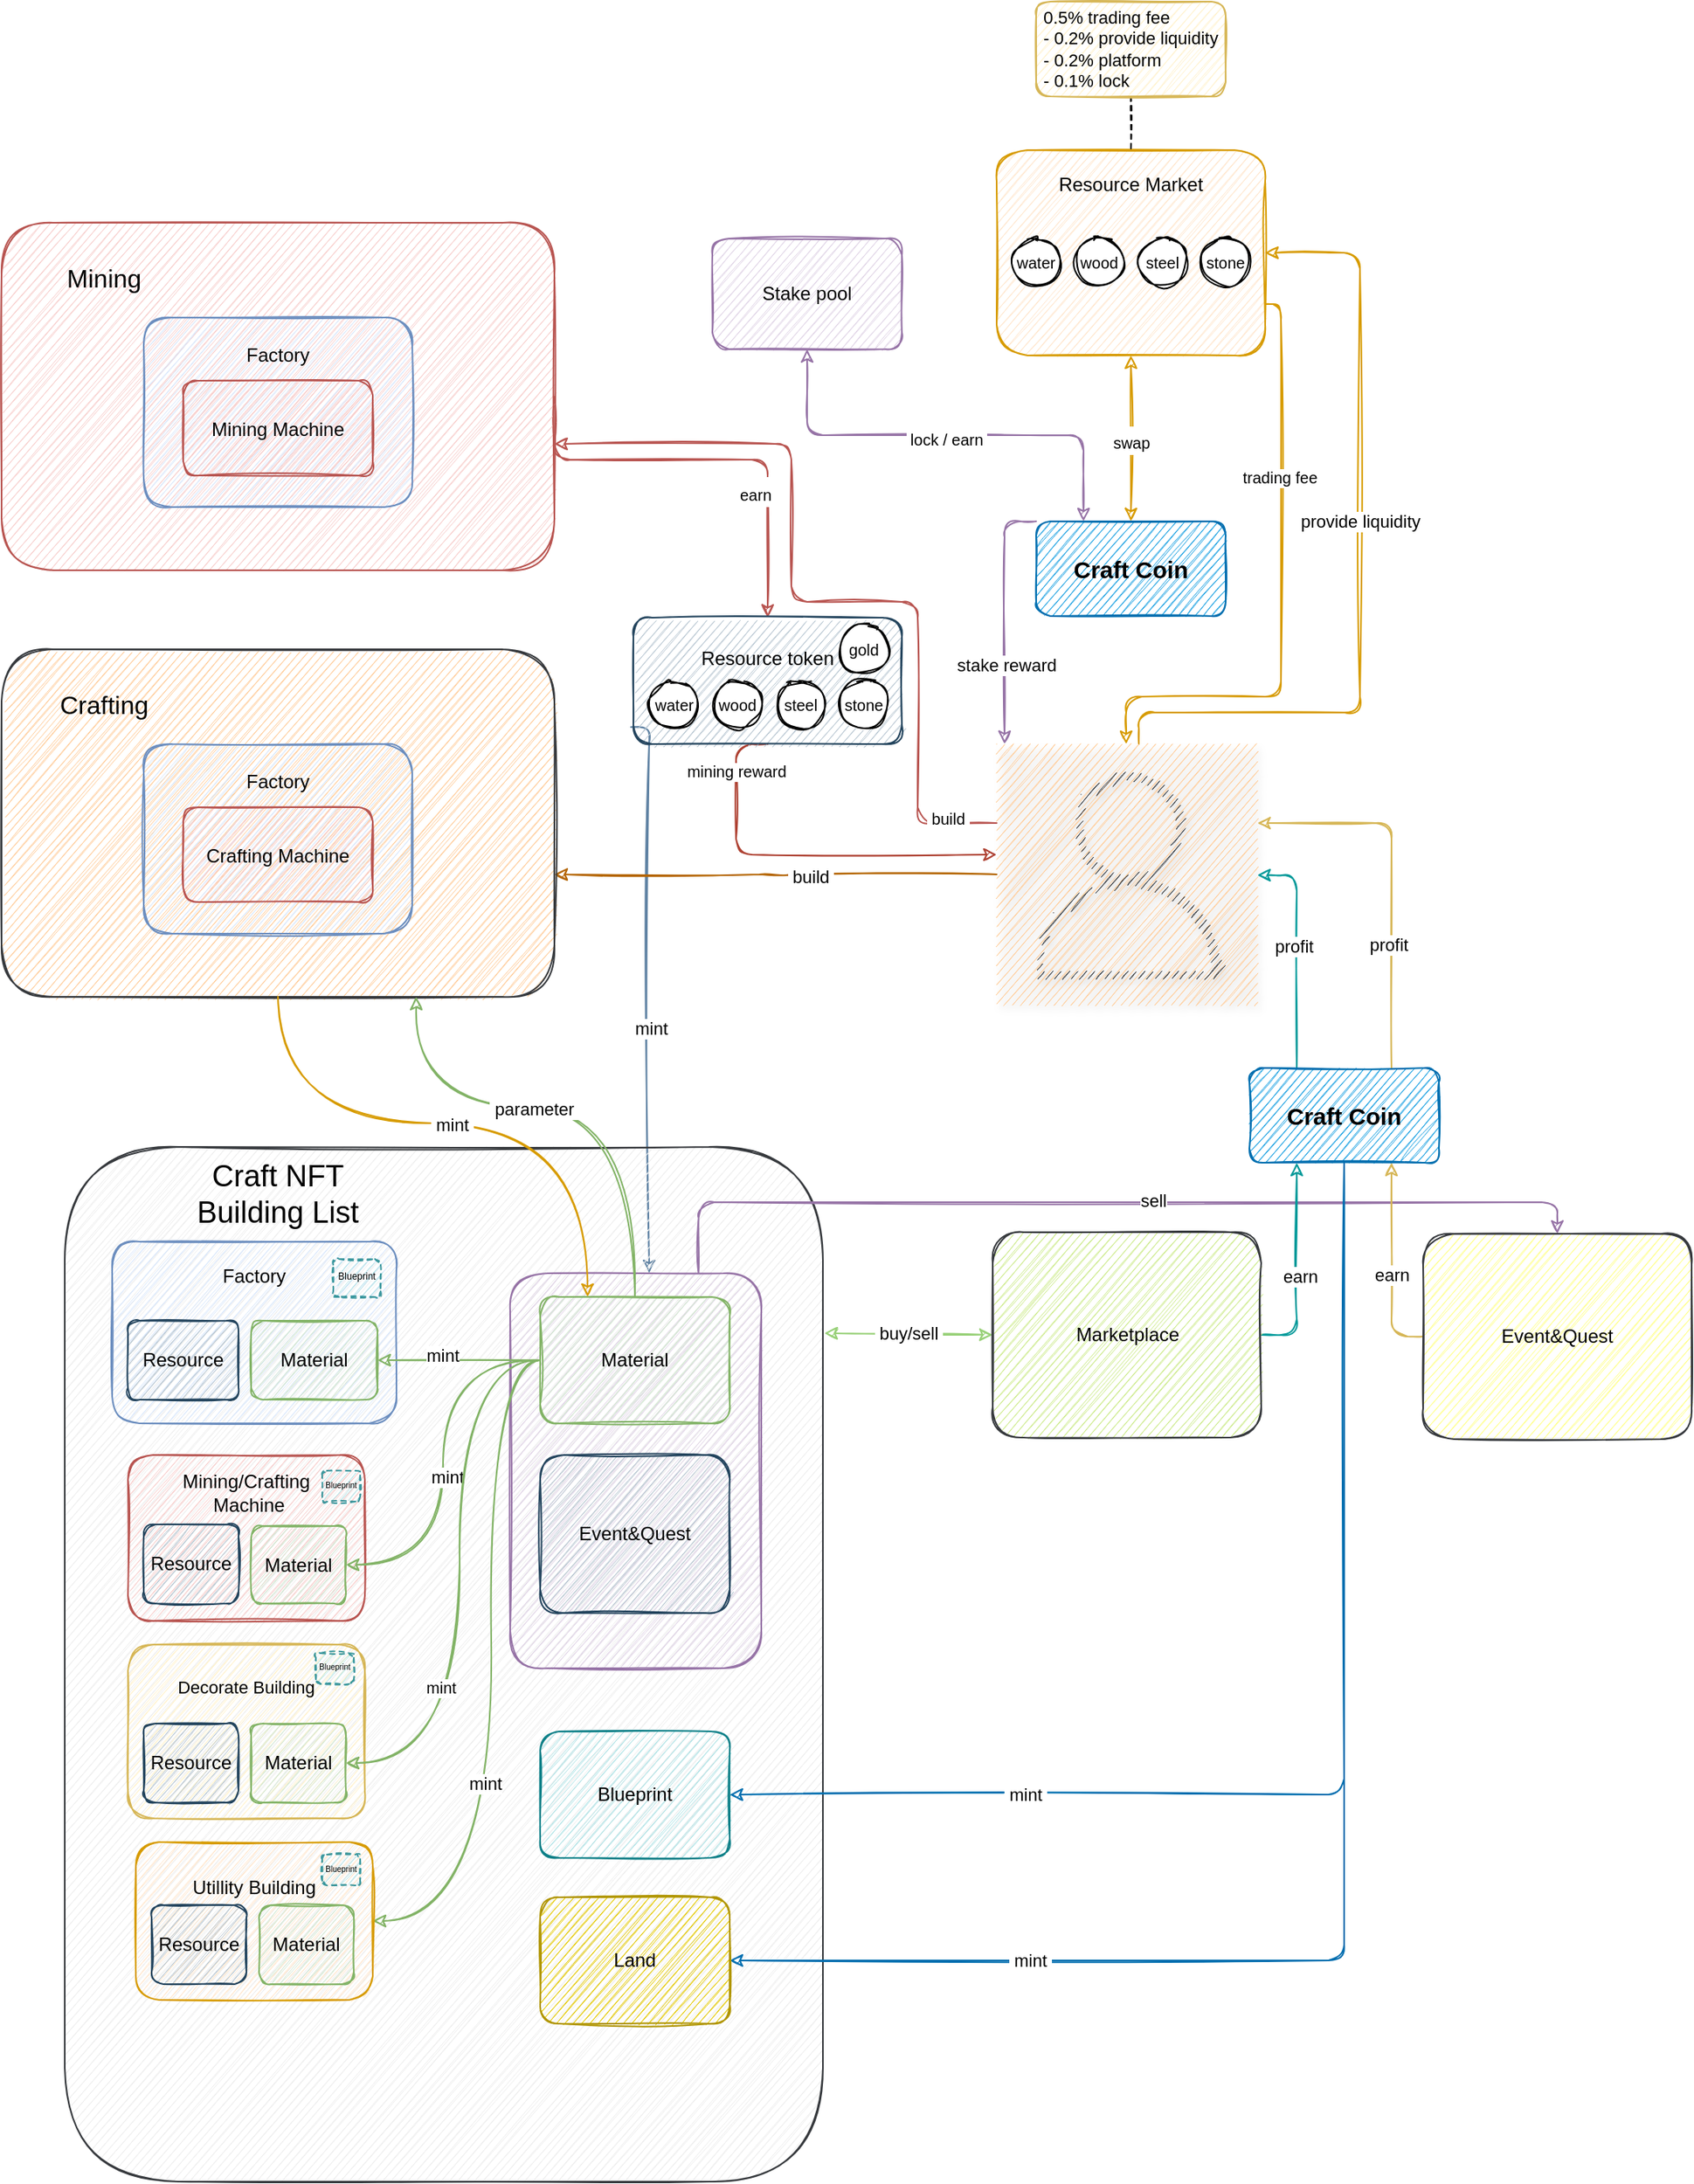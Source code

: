 <mxfile version="16.4.3" type="device"><diagram id="BCGOsR4cse_JTtNBRZEb" name="Page-1"><mxGraphModel dx="3332" dy="941" grid="1" gridSize="10" guides="1" tooltips="1" connect="1" arrows="1" fold="1" page="1" pageScale="1" pageWidth="827" pageHeight="1169" math="0" shadow="0"><root><mxCell id="0"/><mxCell id="1" parent="0"/><mxCell id="2Sj0Tr9tP26c6a03O4qe-82" style="edgeStyle=orthogonalEdgeStyle;rounded=1;orthogonalLoop=1;jettySize=auto;html=1;fontSize=11;startArrow=none;startFill=0;endArrow=classic;endFill=1;strokeColor=#5F82A3;exitX=-0.009;exitY=0.865;exitDx=0;exitDy=0;exitPerimeter=0;sketch=1;" parent="1" source="2Sj0Tr9tP26c6a03O4qe-44" target="2Sj0Tr9tP26c6a03O4qe-77" edge="1"><mxGeometry relative="1" as="geometry"><Array as="points"><mxPoint x="-1060" y="529"/></Array></mxGeometry></mxCell><mxCell id="2Sj0Tr9tP26c6a03O4qe-83" value="mint" style="edgeLabel;html=1;align=center;verticalAlign=middle;resizable=0;points=[];fontSize=11;sketch=1;rounded=1;" parent="2Sj0Tr9tP26c6a03O4qe-82" vertex="1" connectable="0"><mxGeometry x="-0.717" relative="1" as="geometry"><mxPoint x="1" y="152" as="offset"/></mxGeometry></mxCell><mxCell id="2Sj0Tr9tP26c6a03O4qe-26" value="&lt;font style=&quot;font-size: 10px&quot;&gt;&amp;nbsp;lock / earn&amp;nbsp;&lt;/font&gt;" style="edgeStyle=orthogonalEdgeStyle;rounded=1;orthogonalLoop=1;jettySize=auto;html=1;exitX=0.25;exitY=0;exitDx=0;exitDy=0;entryX=0.5;entryY=1;entryDx=0;entryDy=0;fontSize=15;startArrow=classic;startFill=1;fillColor=#e1d5e7;strokeColor=#9673a6;sketch=1;" parent="1" source="2Sj0Tr9tP26c6a03O4qe-12" target="2Sj0Tr9tP26c6a03O4qe-21" edge="1"><mxGeometry relative="1" as="geometry"/></mxCell><mxCell id="2Sj0Tr9tP26c6a03O4qe-32" style="edgeStyle=orthogonalEdgeStyle;rounded=1;orthogonalLoop=1;jettySize=auto;html=1;exitX=0;exitY=0;exitDx=0;exitDy=0;fontSize=15;startArrow=none;startFill=0;fillColor=#e1d5e7;strokeColor=#9673a6;sketch=1;" parent="1" source="2Sj0Tr9tP26c6a03O4qe-12" target="2Sj0Tr9tP26c6a03O4qe-13" edge="1"><mxGeometry relative="1" as="geometry"><Array as="points"><mxPoint x="-835" y="399"/></Array></mxGeometry></mxCell><mxCell id="2Sj0Tr9tP26c6a03O4qe-33" value="stake reward" style="edgeLabel;html=1;align=center;verticalAlign=middle;resizable=0;points=[];fontSize=11;sketch=1;rounded=1;" parent="2Sj0Tr9tP26c6a03O4qe-32" vertex="1" connectable="0"><mxGeometry x="0.381" y="1" relative="1" as="geometry"><mxPoint as="offset"/></mxGeometry></mxCell><mxCell id="2Sj0Tr9tP26c6a03O4qe-12" value="&lt;b&gt;&lt;font style=&quot;font-size: 15px&quot; color=&quot;#000000&quot;&gt;Craft Coin&lt;/font&gt;&lt;/b&gt;" style="rounded=1;whiteSpace=wrap;html=1;fillColor=#1ba1e2;fontColor=#ffffff;strokeColor=#006EAF;sketch=1;" parent="1" vertex="1"><mxGeometry x="-815" y="399" width="120" height="60" as="geometry"/></mxCell><mxCell id="2Sj0Tr9tP26c6a03O4qe-34" style="edgeStyle=orthogonalEdgeStyle;rounded=1;orthogonalLoop=1;jettySize=auto;html=1;fontSize=15;startArrow=none;startFill=0;entryX=1;entryY=0.5;entryDx=0;entryDy=0;fillColor=#ffe6cc;strokeColor=#d79b00;sketch=1;" parent="1" source="2Sj0Tr9tP26c6a03O4qe-13" target="2Sj0Tr9tP26c6a03O4qe-14" edge="1"><mxGeometry relative="1" as="geometry"><mxPoint x="-640" y="290" as="targetPoint"/><Array as="points"><mxPoint x="-750" y="520"/><mxPoint x="-610" y="520"/><mxPoint x="-610" y="229"/></Array></mxGeometry></mxCell><mxCell id="2Sj0Tr9tP26c6a03O4qe-35" value="&lt;font style=&quot;font-size: 11px&quot;&gt;provide liquidity&lt;/font&gt;" style="edgeLabel;html=1;align=center;verticalAlign=middle;resizable=0;points=[];fontSize=10;sketch=1;rounded=1;" parent="2Sj0Tr9tP26c6a03O4qe-34" vertex="1" connectable="0"><mxGeometry x="-0.29" relative="1" as="geometry"><mxPoint y="-100" as="offset"/></mxGeometry></mxCell><mxCell id="2Sj0Tr9tP26c6a03O4qe-78" style="edgeStyle=orthogonalEdgeStyle;rounded=1;orthogonalLoop=1;jettySize=auto;html=1;entryX=1;entryY=0.648;entryDx=0;entryDy=0;entryPerimeter=0;fontSize=11;startArrow=none;startFill=0;endArrow=classic;endFill=1;strokeColor=#b46504;fillColor=#fad7ac;sketch=1;" parent="1" source="2Sj0Tr9tP26c6a03O4qe-13" target="2Sj0Tr9tP26c6a03O4qe-73" edge="1"><mxGeometry relative="1" as="geometry"/></mxCell><mxCell id="2Sj0Tr9tP26c6a03O4qe-79" value="&amp;nbsp;build&amp;nbsp;" style="edgeLabel;html=1;align=center;verticalAlign=middle;resizable=0;points=[];fontSize=11;sketch=1;rounded=1;" parent="2Sj0Tr9tP26c6a03O4qe-78" vertex="1" connectable="0"><mxGeometry x="-0.158" y="1" relative="1" as="geometry"><mxPoint as="offset"/></mxGeometry></mxCell><mxCell id="2Sj0Tr9tP26c6a03O4qe-13" value="" style="sketch=1;outlineConnect=0;strokeColor=#36393d;fillColor=#ffcc99;dashed=0;verticalLabelPosition=bottom;verticalAlign=top;align=center;html=1;fontSize=12;fontStyle=0;aspect=fixed;shape=mxgraph.aws4.resourceIcon;resIcon=mxgraph.aws4.user;shadow=1;rounded=1;" parent="1" vertex="1"><mxGeometry x="-840" y="540" width="165" height="165" as="geometry"/></mxCell><mxCell id="2Sj0Tr9tP26c6a03O4qe-22" value="&lt;font style=&quot;font-size: 10px&quot;&gt;swap&lt;/font&gt;" style="edgeStyle=orthogonalEdgeStyle;rounded=1;orthogonalLoop=1;jettySize=auto;html=1;exitX=0.5;exitY=1;exitDx=0;exitDy=0;entryX=0.5;entryY=0;entryDx=0;entryDy=0;fontSize=15;startArrow=classic;startFill=1;fillColor=#ffe6cc;strokeColor=#d79b00;sketch=1;" parent="1" source="2Sj0Tr9tP26c6a03O4qe-14" target="2Sj0Tr9tP26c6a03O4qe-12" edge="1"><mxGeometry relative="1" as="geometry"/></mxCell><mxCell id="2Sj0Tr9tP26c6a03O4qe-38" style="edgeStyle=orthogonalEdgeStyle;rounded=1;orthogonalLoop=1;jettySize=auto;html=1;exitX=1;exitY=0.75;exitDx=0;exitDy=0;fontSize=12;startArrow=none;startFill=0;noJump=0;ignoreEdge=0;fillColor=#ffe6cc;strokeColor=#d79b00;sketch=1;" parent="1" source="2Sj0Tr9tP26c6a03O4qe-14" target="2Sj0Tr9tP26c6a03O4qe-13" edge="1"><mxGeometry relative="1" as="geometry"><Array as="points"><mxPoint x="-660" y="261"/><mxPoint x="-660" y="510"/><mxPoint x="-758" y="510"/></Array></mxGeometry></mxCell><mxCell id="2Sj0Tr9tP26c6a03O4qe-39" value="&lt;font style=&quot;font-size: 10px&quot;&gt;trading fee&lt;/font&gt;" style="edgeLabel;html=1;align=center;verticalAlign=middle;resizable=0;points=[];fontSize=9;sketch=1;rounded=1;" parent="2Sj0Tr9tP26c6a03O4qe-38" vertex="1" connectable="0"><mxGeometry x="-0.497" y="-1" relative="1" as="geometry"><mxPoint y="22" as="offset"/></mxGeometry></mxCell><mxCell id="2Sj0Tr9tP26c6a03O4qe-14" value="Resource Market&lt;br&gt;&lt;br&gt;&lt;br&gt;&lt;br&gt;&lt;br&gt;&lt;br&gt;&lt;br&gt;" style="rounded=1;whiteSpace=wrap;html=1;fillColor=#ffe6cc;strokeColor=#d79b00;sketch=1;" parent="1" vertex="1"><mxGeometry x="-840" y="164" width="170" height="130" as="geometry"/></mxCell><mxCell id="2Sj0Tr9tP26c6a03O4qe-15" value="water" style="ellipse;whiteSpace=wrap;html=1;aspect=fixed;fontSize=10;sketch=1;rounded=1;" parent="1" vertex="1"><mxGeometry x="-830" y="220" width="30" height="30" as="geometry"/></mxCell><mxCell id="2Sj0Tr9tP26c6a03O4qe-16" value="wood" style="ellipse;whiteSpace=wrap;html=1;aspect=fixed;fontSize=10;sketch=1;rounded=1;" parent="1" vertex="1"><mxGeometry x="-790" y="220" width="30" height="30" as="geometry"/></mxCell><mxCell id="2Sj0Tr9tP26c6a03O4qe-17" value="steel" style="ellipse;whiteSpace=wrap;html=1;aspect=fixed;fontSize=10;sketch=1;rounded=1;" parent="1" vertex="1"><mxGeometry x="-750" y="220" width="30" height="30" as="geometry"/></mxCell><mxCell id="2Sj0Tr9tP26c6a03O4qe-18" value="stone" style="ellipse;whiteSpace=wrap;html=1;aspect=fixed;fontSize=10;sketch=1;rounded=1;" parent="1" vertex="1"><mxGeometry x="-710" y="220" width="30" height="30" as="geometry"/></mxCell><mxCell id="2Sj0Tr9tP26c6a03O4qe-19" style="edgeStyle=orthogonalEdgeStyle;rounded=1;orthogonalLoop=1;jettySize=auto;html=1;exitX=0.5;exitY=1;exitDx=0;exitDy=0;entryX=0.5;entryY=0;entryDx=0;entryDy=0;fontSize=11;startArrow=none;startFill=0;strokeColor=default;dashed=1;endArrow=none;endFill=0;sketch=1;" parent="1" source="2Sj0Tr9tP26c6a03O4qe-20" target="2Sj0Tr9tP26c6a03O4qe-14" edge="1"><mxGeometry relative="1" as="geometry"/></mxCell><mxCell id="2Sj0Tr9tP26c6a03O4qe-20" value="&lt;div style=&quot;text-align: left&quot;&gt;0.5% trading fee&lt;/div&gt;&lt;div style=&quot;text-align: left&quot;&gt;- 0.2% provide liquidity&lt;/div&gt;&lt;div style=&quot;text-align: left&quot;&gt;- 0.2% platform&lt;/div&gt;&lt;div style=&quot;text-align: left&quot;&gt;- 0.1% lock&lt;/div&gt;" style="rounded=1;whiteSpace=wrap;html=1;fontSize=11;fillColor=#fff2cc;strokeColor=#d6b656;sketch=1;" parent="1" vertex="1"><mxGeometry x="-815" y="70" width="120" height="60" as="geometry"/></mxCell><mxCell id="2Sj0Tr9tP26c6a03O4qe-21" value="Stake pool" style="rounded=1;whiteSpace=wrap;html=1;fillColor=#e1d5e7;strokeColor=#9673a6;sketch=1;" parent="1" vertex="1"><mxGeometry x="-1020" y="220" width="120" height="70" as="geometry"/></mxCell><mxCell id="2Sj0Tr9tP26c6a03O4qe-50" style="edgeStyle=orthogonalEdgeStyle;rounded=1;orthogonalLoop=1;jettySize=auto;html=1;exitX=1;exitY=0.5;exitDx=0;exitDy=0;entryX=0.5;entryY=0;entryDx=0;entryDy=0;fontSize=16;startArrow=none;startFill=0;fillColor=#f8cecc;strokeColor=#b85450;sketch=1;" parent="1" source="2Sj0Tr9tP26c6a03O4qe-40" target="2Sj0Tr9tP26c6a03O4qe-44" edge="1"><mxGeometry relative="1" as="geometry"><Array as="points"><mxPoint x="-1120" y="360"/><mxPoint x="-985" y="360"/></Array></mxGeometry></mxCell><mxCell id="2Sj0Tr9tP26c6a03O4qe-51" value="&lt;font style=&quot;font-size: 10px&quot;&gt;earn&lt;/font&gt;" style="edgeLabel;html=1;align=center;verticalAlign=middle;resizable=0;points=[];fontSize=16;sketch=1;rounded=1;" parent="2Sj0Tr9tP26c6a03O4qe-50" vertex="1" connectable="0"><mxGeometry x="0.224" y="2" relative="1" as="geometry"><mxPoint x="-2" y="22" as="offset"/></mxGeometry></mxCell><mxCell id="2Sj0Tr9tP26c6a03O4qe-68" style="edgeStyle=orthogonalEdgeStyle;rounded=1;orthogonalLoop=1;jettySize=auto;html=1;fontSize=10;startArrow=classic;startFill=1;endArrow=none;endFill=0;fillColor=#f8cecc;strokeColor=#b85450;sketch=1;" parent="1" target="2Sj0Tr9tP26c6a03O4qe-13" edge="1"><mxGeometry relative="1" as="geometry"><mxPoint x="-1120" y="350" as="sourcePoint"/><Array as="points"><mxPoint x="-970" y="350"/><mxPoint x="-970" y="450"/><mxPoint x="-890" y="450"/><mxPoint x="-890" y="590"/></Array></mxGeometry></mxCell><mxCell id="2Sj0Tr9tP26c6a03O4qe-69" value="&amp;nbsp;build&amp;nbsp;" style="edgeLabel;html=1;align=center;verticalAlign=middle;resizable=0;points=[];fontSize=10;sketch=1;rounded=1;" parent="2Sj0Tr9tP26c6a03O4qe-68" vertex="1" connectable="0"><mxGeometry x="0.878" y="3" relative="1" as="geometry"><mxPoint as="offset"/></mxGeometry></mxCell><mxCell id="2Sj0Tr9tP26c6a03O4qe-40" value="&lt;div style=&quot;text-align: left&quot;&gt;&lt;br&gt;&lt;/div&gt;" style="rounded=1;whiteSpace=wrap;html=1;fillColor=#f8cecc;strokeColor=#b85450;sketch=1;" parent="1" vertex="1"><mxGeometry x="-1470" y="210" width="350" height="220" as="geometry"/></mxCell><mxCell id="2Sj0Tr9tP26c6a03O4qe-41" value="&lt;font style=&quot;font-size: 16px;&quot;&gt;Mining&lt;/font&gt;" style="text;html=1;strokeColor=none;fillColor=none;align=center;verticalAlign=middle;whiteSpace=wrap;rounded=1;fontSize=16;sketch=1;" parent="1" vertex="1"><mxGeometry x="-1460" y="230" width="110" height="30" as="geometry"/></mxCell><mxCell id="2Sj0Tr9tP26c6a03O4qe-42" value="Factory&lt;br&gt;&lt;br&gt;&lt;br&gt;&lt;br&gt;&lt;br&gt;&lt;br&gt;" style="rounded=1;whiteSpace=wrap;html=1;fillColor=#dae8fc;strokeColor=#6c8ebf;sketch=1;" parent="1" vertex="1"><mxGeometry x="-1380" y="270" width="170" height="120" as="geometry"/></mxCell><mxCell id="2Sj0Tr9tP26c6a03O4qe-43" value="&lt;span style=&quot;font-size: 12px&quot;&gt;Mining Machine&lt;/span&gt;" style="rounded=1;whiteSpace=wrap;html=1;fontSize=13;fillColor=#f8cecc;strokeColor=#b85450;sketch=1;" parent="1" vertex="1"><mxGeometry x="-1355" y="310" width="120" height="60" as="geometry"/></mxCell><mxCell id="2Sj0Tr9tP26c6a03O4qe-52" style="edgeStyle=orthogonalEdgeStyle;rounded=1;orthogonalLoop=1;jettySize=auto;html=1;exitX=0.5;exitY=1;exitDx=0;exitDy=0;fontSize=16;startArrow=none;startFill=0;fillColor=#fad9d5;strokeColor=#ae4132;sketch=1;" parent="1" source="2Sj0Tr9tP26c6a03O4qe-44" target="2Sj0Tr9tP26c6a03O4qe-13" edge="1"><mxGeometry relative="1" as="geometry"><Array as="points"><mxPoint x="-1005" y="610"/></Array></mxGeometry></mxCell><mxCell id="2Sj0Tr9tP26c6a03O4qe-55" value="mining reward" style="edgeLabel;html=1;align=center;verticalAlign=middle;resizable=0;points=[];fontSize=10;sketch=1;rounded=1;" parent="2Sj0Tr9tP26c6a03O4qe-52" vertex="1" connectable="0"><mxGeometry x="-0.829" y="2" relative="1" as="geometry"><mxPoint x="-2" y="15" as="offset"/></mxGeometry></mxCell><mxCell id="2Sj0Tr9tP26c6a03O4qe-96" value="&amp;nbsp;buy/sell&amp;nbsp;" style="rounded=1;orthogonalLoop=1;jettySize=auto;html=1;exitX=1.002;exitY=0.18;exitDx=0;exitDy=0;entryX=0;entryY=0.5;entryDx=0;entryDy=0;fontSize=11;startArrow=classic;startFill=1;endArrow=classic;endFill=1;strokeColor=#97D077;exitPerimeter=0;sketch=1;" parent="1" source="2Sj0Tr9tP26c6a03O4qe-57" target="2Sj0Tr9tP26c6a03O4qe-95" edge="1"><mxGeometry relative="1" as="geometry"/></mxCell><mxCell id="2Sj0Tr9tP26c6a03O4qe-57" value="" style="rounded=1;whiteSpace=wrap;html=1;sketch=1;fillColor=#eeeeee;strokeColor=#36393d;" parent="1" vertex="1"><mxGeometry x="-1430" y="795" width="480" height="655" as="geometry"/></mxCell><mxCell id="2Sj0Tr9tP26c6a03O4qe-59" value="Factory&lt;br&gt;&lt;br&gt;&lt;br&gt;&lt;br&gt;&lt;br&gt;&lt;br&gt;" style="rounded=1;whiteSpace=wrap;html=1;fillColor=#dae8fc;strokeColor=#6c8ebf;sketch=1;" parent="1" vertex="1"><mxGeometry x="-1400" y="855" width="180" height="115" as="geometry"/></mxCell><mxCell id="2Sj0Tr9tP26c6a03O4qe-60" value="Resource" style="rounded=1;whiteSpace=wrap;html=1;fillColor=#bac8d3;strokeColor=#23445d;sketch=1;" parent="1" vertex="1"><mxGeometry x="-1390" y="905" width="70" height="50" as="geometry"/></mxCell><mxCell id="2Sj0Tr9tP26c6a03O4qe-61" value="Material" style="rounded=1;whiteSpace=wrap;html=1;fillColor=#d5e8d4;strokeColor=#82b366;sketch=1;" parent="1" vertex="1"><mxGeometry x="-1312" y="905" width="80" height="50" as="geometry"/></mxCell><mxCell id="2Sj0Tr9tP26c6a03O4qe-62" value="&lt;font style=&quot;font-size: 19px&quot;&gt;Craft NFT Building List&lt;/font&gt;" style="text;html=1;strokeColor=none;fillColor=none;align=center;verticalAlign=middle;whiteSpace=wrap;rounded=1;sketch=1;" parent="1" vertex="1"><mxGeometry x="-1360" y="805" width="130" height="40" as="geometry"/></mxCell><mxCell id="2Sj0Tr9tP26c6a03O4qe-64" value="Mining/Crafting&lt;br&gt;&amp;nbsp;Machine&lt;br&gt;&lt;br&gt;&lt;br&gt;&lt;br&gt;&lt;br&gt;" style="rounded=1;whiteSpace=wrap;html=1;fillColor=#f8cecc;strokeColor=#b85450;sketch=1;" parent="1" vertex="1"><mxGeometry x="-1390" y="990" width="150" height="105" as="geometry"/></mxCell><mxCell id="2Sj0Tr9tP26c6a03O4qe-66" value="Material" style="rounded=1;whiteSpace=wrap;html=1;fillColor=#d5e8d4;strokeColor=#82b366;sketch=1;" parent="1" vertex="1"><mxGeometry x="-1312" y="1035" width="60" height="49" as="geometry"/></mxCell><mxCell id="2Sj0Tr9tP26c6a03O4qe-67" value="Resource" style="rounded=1;whiteSpace=wrap;html=1;fillColor=#bac8d3;strokeColor=#23445d;sketch=1;" parent="1" vertex="1"><mxGeometry x="-1380" y="1034" width="60" height="50" as="geometry"/></mxCell><mxCell id="2Sj0Tr9tP26c6a03O4qe-70" value="&lt;font style=&quot;font-size: 11px&quot;&gt;Decorate Building&lt;br&gt;&lt;br&gt;&lt;br&gt;&lt;br&gt;&lt;br&gt;&lt;/font&gt;" style="rounded=1;whiteSpace=wrap;html=1;fillColor=#fff2cc;strokeColor=#d6b656;sketch=1;" parent="1" vertex="1"><mxGeometry x="-1390" y="1110" width="150" height="110" as="geometry"/></mxCell><mxCell id="2Sj0Tr9tP26c6a03O4qe-71" value="Material" style="rounded=1;whiteSpace=wrap;html=1;fillColor=#d5e8d4;strokeColor=#82b366;sketch=1;" parent="1" vertex="1"><mxGeometry x="-1312" y="1160" width="60" height="50" as="geometry"/></mxCell><mxCell id="2Sj0Tr9tP26c6a03O4qe-72" value="Resource" style="rounded=1;whiteSpace=wrap;html=1;fillColor=#bac8d3;strokeColor=#23445d;sketch=1;" parent="1" vertex="1"><mxGeometry x="-1380" y="1160" width="60" height="50" as="geometry"/></mxCell><mxCell id="2Sj0Tr9tP26c6a03O4qe-73" value="&lt;div style=&quot;text-align: left&quot;&gt;&lt;br&gt;&lt;/div&gt;" style="rounded=1;whiteSpace=wrap;html=1;fillColor=#ffcc99;strokeColor=#36393d;sketch=1;" parent="1" vertex="1"><mxGeometry x="-1470" y="480" width="350" height="220" as="geometry"/></mxCell><mxCell id="2Sj0Tr9tP26c6a03O4qe-74" value="&lt;font style=&quot;font-size: 16px&quot;&gt;Crafting&lt;/font&gt;" style="text;html=1;strokeColor=none;fillColor=none;align=center;verticalAlign=middle;whiteSpace=wrap;rounded=1;fontSize=16;sketch=1;" parent="1" vertex="1"><mxGeometry x="-1460" y="500" width="110" height="30" as="geometry"/></mxCell><mxCell id="2Sj0Tr9tP26c6a03O4qe-75" value="Factory&lt;br&gt;&lt;br&gt;&lt;br&gt;&lt;br&gt;&lt;br&gt;&lt;br&gt;" style="rounded=1;whiteSpace=wrap;html=1;fillColor=#dae8fc;strokeColor=#6c8ebf;sketch=1;" parent="1" vertex="1"><mxGeometry x="-1380" y="540" width="170" height="120" as="geometry"/></mxCell><mxCell id="2Sj0Tr9tP26c6a03O4qe-76" value="&lt;span style=&quot;font-size: 12px&quot;&gt;Crafting Machine&lt;/span&gt;" style="rounded=1;whiteSpace=wrap;html=1;fontSize=13;fillColor=#f8cecc;strokeColor=#b85450;sketch=1;" parent="1" vertex="1"><mxGeometry x="-1355" y="580" width="120" height="60" as="geometry"/></mxCell><mxCell id="2Sj0Tr9tP26c6a03O4qe-105" style="edgeStyle=orthogonalEdgeStyle;rounded=1;orthogonalLoop=1;jettySize=auto;html=1;exitX=0.75;exitY=0;exitDx=0;exitDy=0;entryX=0.5;entryY=0;entryDx=0;entryDy=0;fontSize=11;startArrow=none;startFill=0;endArrow=classic;endFill=1;strokeColor=#9673a6;fillColor=#e1d5e7;sketch=1;" parent="1" source="2Sj0Tr9tP26c6a03O4qe-77" target="2Sj0Tr9tP26c6a03O4qe-94" edge="1"><mxGeometry relative="1" as="geometry"/></mxCell><mxCell id="2Sj0Tr9tP26c6a03O4qe-106" value="sell" style="edgeLabel;html=1;align=center;verticalAlign=middle;resizable=0;points=[];fontSize=11;sketch=1;rounded=1;" parent="2Sj0Tr9tP26c6a03O4qe-105" vertex="1" connectable="0"><mxGeometry x="0.092" y="1" relative="1" as="geometry"><mxPoint as="offset"/></mxGeometry></mxCell><mxCell id="2Sj0Tr9tP26c6a03O4qe-77" value="" style="rounded=1;whiteSpace=wrap;html=1;fillColor=#e1d5e7;strokeColor=#9673a6;sketch=1;" parent="1" vertex="1"><mxGeometry x="-1148" y="875" width="159" height="250" as="geometry"/></mxCell><mxCell id="2Sj0Tr9tP26c6a03O4qe-86" style="edgeStyle=orthogonalEdgeStyle;rounded=1;orthogonalLoop=1;jettySize=auto;html=1;exitX=0;exitY=0.5;exitDx=0;exitDy=0;entryX=1;entryY=0.5;entryDx=0;entryDy=0;fontSize=11;startArrow=none;startFill=0;endArrow=classic;endFill=1;strokeColor=#82b366;fillColor=#d5e8d4;curved=1;sketch=1;" parent="1" source="2Sj0Tr9tP26c6a03O4qe-58" target="2Sj0Tr9tP26c6a03O4qe-66" edge="1"><mxGeometry relative="1" as="geometry"/></mxCell><mxCell id="2Sj0Tr9tP26c6a03O4qe-87" value="mint" style="edgeLabel;html=1;align=center;verticalAlign=middle;resizable=0;points=[];fontSize=11;sketch=1;rounded=1;" parent="2Sj0Tr9tP26c6a03O4qe-86" vertex="1" connectable="0"><mxGeometry x="0.073" y="2" relative="1" as="geometry"><mxPoint as="offset"/></mxGeometry></mxCell><mxCell id="2Sj0Tr9tP26c6a03O4qe-90" style="edgeStyle=orthogonalEdgeStyle;curved=1;rounded=1;orthogonalLoop=1;jettySize=auto;html=1;exitX=0.5;exitY=0;exitDx=0;exitDy=0;entryX=0.75;entryY=1;entryDx=0;entryDy=0;fontSize=11;startArrow=none;startFill=0;endArrow=classic;endFill=1;strokeColor=#82b366;fillColor=#d5e8d4;sketch=1;" parent="1" source="2Sj0Tr9tP26c6a03O4qe-58" target="2Sj0Tr9tP26c6a03O4qe-73" edge="1"><mxGeometry relative="1" as="geometry"><Array as="points"><mxPoint x="-1069" y="770"/><mxPoint x="-1207" y="770"/></Array></mxGeometry></mxCell><mxCell id="2Sj0Tr9tP26c6a03O4qe-91" value="&amp;nbsp;parameter&amp;nbsp;" style="edgeLabel;html=1;align=center;verticalAlign=middle;resizable=0;points=[];fontSize=11;sketch=1;rounded=1;" parent="2Sj0Tr9tP26c6a03O4qe-90" vertex="1" connectable="0"><mxGeometry x="0.12" y="1" relative="1" as="geometry"><mxPoint as="offset"/></mxGeometry></mxCell><mxCell id="KxN3InwiU_mvMP9mIQrU-4" style="rounded=1;orthogonalLoop=1;jettySize=auto;html=1;exitX=0;exitY=0.5;exitDx=0;exitDy=0;entryX=1;entryY=0.5;entryDx=0;entryDy=0;edgeStyle=orthogonalEdgeStyle;curved=1;fillColor=#d5e8d4;strokeColor=#82b366;sketch=1;" edge="1" parent="1" source="2Sj0Tr9tP26c6a03O4qe-58" target="KxN3InwiU_mvMP9mIQrU-1"><mxGeometry relative="1" as="geometry"><Array as="points"><mxPoint x="-1160" y="930"/><mxPoint x="-1160" y="1285"/></Array></mxGeometry></mxCell><mxCell id="KxN3InwiU_mvMP9mIQrU-5" value="mint" style="edgeLabel;html=1;align=center;verticalAlign=middle;resizable=0;points=[];sketch=1;rounded=1;" vertex="1" connectable="0" parent="KxN3InwiU_mvMP9mIQrU-4"><mxGeometry x="0.294" y="-4" relative="1" as="geometry"><mxPoint as="offset"/></mxGeometry></mxCell><mxCell id="KxN3InwiU_mvMP9mIQrU-13" style="edgeStyle=orthogonalEdgeStyle;rounded=1;orthogonalLoop=1;jettySize=auto;html=1;exitX=0;exitY=0.5;exitDx=0;exitDy=0;entryX=1;entryY=0.5;entryDx=0;entryDy=0;fillColor=#d5e8d4;strokeColor=#82b366;sketch=1;" edge="1" parent="1" source="2Sj0Tr9tP26c6a03O4qe-58" target="2Sj0Tr9tP26c6a03O4qe-61"><mxGeometry relative="1" as="geometry"/></mxCell><mxCell id="KxN3InwiU_mvMP9mIQrU-15" value="mint" style="edgeLabel;html=1;align=center;verticalAlign=middle;resizable=0;points=[];sketch=1;rounded=1;" vertex="1" connectable="0" parent="KxN3InwiU_mvMP9mIQrU-13"><mxGeometry x="0.207" y="-3" relative="1" as="geometry"><mxPoint as="offset"/></mxGeometry></mxCell><mxCell id="KxN3InwiU_mvMP9mIQrU-22" style="edgeStyle=orthogonalEdgeStyle;rounded=1;orthogonalLoop=1;jettySize=auto;html=1;exitX=0;exitY=0.5;exitDx=0;exitDy=0;entryX=1;entryY=0.5;entryDx=0;entryDy=0;fontSize=5;curved=1;fillColor=#d5e8d4;strokeColor=#82b366;sketch=1;" edge="1" parent="1" source="2Sj0Tr9tP26c6a03O4qe-58" target="2Sj0Tr9tP26c6a03O4qe-71"><mxGeometry relative="1" as="geometry"><Array as="points"><mxPoint x="-1180" y="930"/><mxPoint x="-1180" y="1185"/></Array></mxGeometry></mxCell><mxCell id="KxN3InwiU_mvMP9mIQrU-23" value="&lt;font size=&quot;1&quot;&gt;mint&lt;/font&gt;" style="edgeLabel;html=1;align=center;verticalAlign=middle;resizable=0;points=[];fontSize=5;sketch=1;rounded=1;" vertex="1" connectable="0" parent="KxN3InwiU_mvMP9mIQrU-22"><mxGeometry x="0.363" y="-12" relative="1" as="geometry"><mxPoint as="offset"/></mxGeometry></mxCell><mxCell id="2Sj0Tr9tP26c6a03O4qe-58" value="Material" style="rounded=1;whiteSpace=wrap;html=1;fillColor=#d5e8d4;strokeColor=#82b366;sketch=1;" parent="1" vertex="1"><mxGeometry x="-1129" y="890" width="120" height="80" as="geometry"/></mxCell><mxCell id="2Sj0Tr9tP26c6a03O4qe-63" value="Event&amp;amp;Quest" style="rounded=1;whiteSpace=wrap;html=1;fillColor=#bac8d3;strokeColor=#23445d;sketch=1;" parent="1" vertex="1"><mxGeometry x="-1129" y="990" width="120" height="100" as="geometry"/></mxCell><mxCell id="2Sj0Tr9tP26c6a03O4qe-92" style="edgeStyle=orthogonalEdgeStyle;curved=1;rounded=1;orthogonalLoop=1;jettySize=auto;html=1;exitX=0.5;exitY=1;exitDx=0;exitDy=0;entryX=0.25;entryY=0;entryDx=0;entryDy=0;fontSize=11;startArrow=none;startFill=0;endArrow=classic;endFill=1;strokeColor=#d79b00;fillColor=#ffe6cc;sketch=1;" parent="1" source="2Sj0Tr9tP26c6a03O4qe-73" target="2Sj0Tr9tP26c6a03O4qe-58" edge="1"><mxGeometry relative="1" as="geometry"><Array as="points"><mxPoint x="-1295" y="780"/><mxPoint x="-1099" y="780"/></Array></mxGeometry></mxCell><mxCell id="2Sj0Tr9tP26c6a03O4qe-93" value="&amp;nbsp;mint&amp;nbsp;" style="edgeLabel;html=1;align=center;verticalAlign=middle;resizable=0;points=[];fontSize=11;sketch=1;rounded=1;" parent="2Sj0Tr9tP26c6a03O4qe-92" vertex="1" connectable="0"><mxGeometry x="-0.015" y="-1" relative="1" as="geometry"><mxPoint as="offset"/></mxGeometry></mxCell><mxCell id="2Sj0Tr9tP26c6a03O4qe-109" style="edgeStyle=orthogonalEdgeStyle;rounded=1;orthogonalLoop=1;jettySize=auto;html=1;exitX=0;exitY=0.5;exitDx=0;exitDy=0;entryX=0.75;entryY=1;entryDx=0;entryDy=0;fontSize=11;startArrow=none;startFill=0;endArrow=classic;endFill=1;strokeColor=#d6b656;fillColor=#fff2cc;sketch=1;" parent="1" source="2Sj0Tr9tP26c6a03O4qe-94" target="2Sj0Tr9tP26c6a03O4qe-107" edge="1"><mxGeometry relative="1" as="geometry"/></mxCell><mxCell id="2Sj0Tr9tP26c6a03O4qe-110" value="earn" style="edgeLabel;html=1;align=center;verticalAlign=middle;resizable=0;points=[];fontSize=11;sketch=1;rounded=1;" parent="2Sj0Tr9tP26c6a03O4qe-109" vertex="1" connectable="0"><mxGeometry x="-0.108" relative="1" as="geometry"><mxPoint y="-1" as="offset"/></mxGeometry></mxCell><mxCell id="2Sj0Tr9tP26c6a03O4qe-94" value="Event&amp;amp;Quest" style="rounded=1;whiteSpace=wrap;html=1;fillColor=#ffff88;strokeColor=#36393d;sketch=1;" parent="1" vertex="1"><mxGeometry x="-570" y="850" width="170" height="130" as="geometry"/></mxCell><mxCell id="2Sj0Tr9tP26c6a03O4qe-108" style="edgeStyle=orthogonalEdgeStyle;rounded=1;orthogonalLoop=1;jettySize=auto;html=1;exitX=1;exitY=0.5;exitDx=0;exitDy=0;entryX=0.25;entryY=1;entryDx=0;entryDy=0;fontSize=11;startArrow=none;startFill=0;endArrow=classic;endFill=1;strokeColor=#009999;sketch=1;" parent="1" source="2Sj0Tr9tP26c6a03O4qe-95" target="2Sj0Tr9tP26c6a03O4qe-107" edge="1"><mxGeometry relative="1" as="geometry"/></mxCell><mxCell id="2Sj0Tr9tP26c6a03O4qe-114" value="earn" style="edgeLabel;html=1;align=center;verticalAlign=middle;resizable=0;points=[];fontSize=11;sketch=1;rounded=1;" parent="2Sj0Tr9tP26c6a03O4qe-108" vertex="1" connectable="0"><mxGeometry x="-0.076" y="-2" relative="1" as="geometry"><mxPoint y="1" as="offset"/></mxGeometry></mxCell><mxCell id="2Sj0Tr9tP26c6a03O4qe-95" value="Marketplace" style="rounded=1;whiteSpace=wrap;html=1;fillColor=#cdeb8b;strokeColor=#36393d;sketch=1;" parent="1" vertex="1"><mxGeometry x="-842.5" y="849" width="170" height="130" as="geometry"/></mxCell><mxCell id="2Sj0Tr9tP26c6a03O4qe-111" style="edgeStyle=orthogonalEdgeStyle;rounded=1;orthogonalLoop=1;jettySize=auto;html=1;exitX=0.75;exitY=0;exitDx=0;exitDy=0;fontSize=11;startArrow=none;startFill=0;endArrow=classic;endFill=1;strokeColor=#d6b656;fillColor=#fff2cc;sketch=1;" parent="1" source="2Sj0Tr9tP26c6a03O4qe-107" target="2Sj0Tr9tP26c6a03O4qe-13" edge="1"><mxGeometry relative="1" as="geometry"><Array as="points"><mxPoint x="-590" y="590"/></Array></mxGeometry></mxCell><mxCell id="2Sj0Tr9tP26c6a03O4qe-112" value="profit" style="edgeLabel;html=1;align=center;verticalAlign=middle;resizable=0;points=[];fontSize=11;sketch=1;rounded=1;" parent="2Sj0Tr9tP26c6a03O4qe-111" vertex="1" connectable="0"><mxGeometry x="-0.36" y="1" relative="1" as="geometry"><mxPoint x="-1" y="-1" as="offset"/></mxGeometry></mxCell><mxCell id="2Sj0Tr9tP26c6a03O4qe-113" style="edgeStyle=orthogonalEdgeStyle;rounded=1;orthogonalLoop=1;jettySize=auto;html=1;exitX=0.25;exitY=0;exitDx=0;exitDy=0;fontSize=11;startArrow=none;startFill=0;endArrow=classic;endFill=1;strokeColor=#009999;sketch=1;" parent="1" source="2Sj0Tr9tP26c6a03O4qe-107" target="2Sj0Tr9tP26c6a03O4qe-13" edge="1"><mxGeometry relative="1" as="geometry"><Array as="points"><mxPoint x="-650" y="623"/></Array></mxGeometry></mxCell><mxCell id="2Sj0Tr9tP26c6a03O4qe-115" value="profit" style="edgeLabel;html=1;align=center;verticalAlign=middle;resizable=0;points=[];fontSize=11;sketch=1;rounded=1;" parent="2Sj0Tr9tP26c6a03O4qe-113" vertex="1" connectable="0"><mxGeometry x="0.078" y="2" relative="1" as="geometry"><mxPoint y="2" as="offset"/></mxGeometry></mxCell><mxCell id="KxN3InwiU_mvMP9mIQrU-8" style="rounded=1;orthogonalLoop=1;jettySize=auto;html=1;exitX=0.5;exitY=1;exitDx=0;exitDy=0;entryX=1;entryY=0.5;entryDx=0;entryDy=0;edgeStyle=orthogonalEdgeStyle;fillColor=#1ba1e2;strokeColor=#006EAF;sketch=1;" edge="1" parent="1" source="2Sj0Tr9tP26c6a03O4qe-107" target="KxN3InwiU_mvMP9mIQrU-7"><mxGeometry relative="1" as="geometry"/></mxCell><mxCell id="KxN3InwiU_mvMP9mIQrU-9" value="&amp;nbsp;mint&amp;nbsp;" style="edgeLabel;html=1;align=center;verticalAlign=middle;resizable=0;points=[];sketch=1;rounded=1;" vertex="1" connectable="0" parent="KxN3InwiU_mvMP9mIQrU-8"><mxGeometry x="0.526" relative="1" as="geometry"><mxPoint as="offset"/></mxGeometry></mxCell><mxCell id="KxN3InwiU_mvMP9mIQrU-11" style="edgeStyle=orthogonalEdgeStyle;rounded=1;orthogonalLoop=1;jettySize=auto;html=1;exitX=0.5;exitY=1;exitDx=0;exitDy=0;entryX=1;entryY=0.5;entryDx=0;entryDy=0;fillColor=#1ba1e2;strokeColor=#006EAF;sketch=1;" edge="1" parent="1" source="2Sj0Tr9tP26c6a03O4qe-107" target="KxN3InwiU_mvMP9mIQrU-10"><mxGeometry relative="1" as="geometry"/></mxCell><mxCell id="KxN3InwiU_mvMP9mIQrU-12" value="&amp;nbsp;mint&amp;nbsp;" style="edgeLabel;html=1;align=center;verticalAlign=middle;resizable=0;points=[];sketch=1;rounded=1;" vertex="1" connectable="0" parent="KxN3InwiU_mvMP9mIQrU-11"><mxGeometry x="0.609" y="-4" relative="1" as="geometry"><mxPoint x="15" y="4" as="offset"/></mxGeometry></mxCell><mxCell id="2Sj0Tr9tP26c6a03O4qe-107" value="&lt;b&gt;&lt;font style=&quot;font-size: 15px&quot; color=&quot;#000000&quot;&gt;Craft Coin&lt;/font&gt;&lt;/b&gt;" style="rounded=1;whiteSpace=wrap;html=1;fillColor=#1ba1e2;fontColor=#ffffff;strokeColor=#006EAF;sketch=1;" parent="1" vertex="1"><mxGeometry x="-680" y="745" width="120" height="60" as="geometry"/></mxCell><mxCell id="KxN3InwiU_mvMP9mIQrU-1" value="Utillity Building&lt;br&gt;&lt;br&gt;&lt;br&gt;&lt;br&gt;" style="rounded=1;whiteSpace=wrap;html=1;fillColor=#ffe6cc;strokeColor=#d79b00;sketch=1;" vertex="1" parent="1"><mxGeometry x="-1385" y="1235" width="150" height="100" as="geometry"/></mxCell><mxCell id="KxN3InwiU_mvMP9mIQrU-2" value="Material" style="rounded=1;whiteSpace=wrap;html=1;fillColor=#d5e8d4;strokeColor=#82b366;sketch=1;" vertex="1" parent="1"><mxGeometry x="-1307" y="1275" width="60" height="50" as="geometry"/></mxCell><mxCell id="KxN3InwiU_mvMP9mIQrU-3" value="Resource" style="rounded=1;whiteSpace=wrap;html=1;fillColor=#bac8d3;strokeColor=#23445d;sketch=1;" vertex="1" parent="1"><mxGeometry x="-1375" y="1275" width="60" height="50" as="geometry"/></mxCell><mxCell id="KxN3InwiU_mvMP9mIQrU-7" value="Blueprint" style="rounded=1;whiteSpace=wrap;html=1;fillColor=#b0e3e6;strokeColor=#0e8088;sketch=1;" vertex="1" parent="1"><mxGeometry x="-1129" y="1165" width="120" height="80" as="geometry"/></mxCell><mxCell id="KxN3InwiU_mvMP9mIQrU-10" value="Land" style="rounded=1;whiteSpace=wrap;html=1;fillColor=#e3c800;strokeColor=#B09500;fontColor=#000000;sketch=1;" vertex="1" parent="1"><mxGeometry x="-1129" y="1270" width="120" height="80" as="geometry"/></mxCell><mxCell id="KxN3InwiU_mvMP9mIQrU-16" value="&lt;p&gt;&lt;span style=&quot;font-size: 6px ; line-height: 0.5&quot;&gt;Blueprint&lt;/span&gt;&lt;/p&gt;" style="rounded=1;whiteSpace=wrap;html=1;fillColor=#b0e3e6;strokeColor=#0e8088;dashed=1;opacity=80;align=center;imageHeight=19;verticalAlign=middle;labelPosition=center;verticalLabelPosition=middle;labelBorderColor=none;spacing=2;spacingTop=-6;sketch=1;" vertex="1" parent="1"><mxGeometry x="-1260" y="866" width="30" height="24" as="geometry"/></mxCell><mxCell id="KxN3InwiU_mvMP9mIQrU-19" value="&lt;p&gt;&lt;span style=&quot;line-height: 0.5&quot;&gt;&lt;font style=&quot;font-size: 5px&quot;&gt;Blueprint&lt;/font&gt;&lt;/span&gt;&lt;/p&gt;" style="rounded=1;whiteSpace=wrap;html=1;fillColor=#b0e3e6;strokeColor=#0e8088;dashed=1;opacity=80;align=center;imageHeight=19;verticalAlign=middle;labelPosition=center;verticalLabelPosition=middle;labelBorderColor=none;spacing=2;spacingTop=-6;sketch=1;" vertex="1" parent="1"><mxGeometry x="-1271" y="1115.5" width="24" height="19.5" as="geometry"/></mxCell><mxCell id="KxN3InwiU_mvMP9mIQrU-20" value="&lt;p&gt;&lt;span style=&quot;line-height: 0.5&quot;&gt;&lt;font style=&quot;font-size: 5px&quot;&gt;Blueprint&lt;/font&gt;&lt;/span&gt;&lt;/p&gt;" style="rounded=1;whiteSpace=wrap;html=1;fillColor=#b0e3e6;strokeColor=#0e8088;dashed=1;opacity=80;align=center;imageHeight=19;verticalAlign=middle;labelPosition=center;verticalLabelPosition=middle;labelBorderColor=none;spacing=2;spacingTop=-6;sketch=1;" vertex="1" parent="1"><mxGeometry x="-1267" y="1000" width="24" height="19.5" as="geometry"/></mxCell><mxCell id="KxN3InwiU_mvMP9mIQrU-21" value="&lt;p&gt;&lt;span style=&quot;line-height: 0.5&quot;&gt;&lt;font style=&quot;font-size: 5px&quot;&gt;Blueprint&lt;/font&gt;&lt;/span&gt;&lt;/p&gt;" style="rounded=1;whiteSpace=wrap;html=1;fillColor=#b0e3e6;strokeColor=#0e8088;dashed=1;opacity=80;align=center;imageHeight=19;verticalAlign=middle;labelPosition=center;verticalLabelPosition=middle;labelBorderColor=none;spacing=2;spacingTop=-6;sketch=1;" vertex="1" parent="1"><mxGeometry x="-1267" y="1243" width="24" height="19.5" as="geometry"/></mxCell><mxCell id="2Sj0Tr9tP26c6a03O4qe-44" value="Resource token&lt;br&gt;&lt;br&gt;&lt;br&gt;" style="rounded=1;whiteSpace=wrap;html=1;fillColor=#bac8d3;strokeColor=#23445d;sketch=1;" parent="1" vertex="1"><mxGeometry x="-1070" y="460" width="170" height="80" as="geometry"/></mxCell><mxCell id="2Sj0Tr9tP26c6a03O4qe-45" value="water" style="ellipse;whiteSpace=wrap;html=1;aspect=fixed;fontSize=10;sketch=1;rounded=1;" parent="1" vertex="1"><mxGeometry x="-1059" y="500" width="30" height="30" as="geometry"/></mxCell><mxCell id="2Sj0Tr9tP26c6a03O4qe-46" value="wood" style="ellipse;whiteSpace=wrap;html=1;aspect=fixed;fontSize=10;sketch=1;rounded=1;" parent="1" vertex="1"><mxGeometry x="-1019" y="500" width="30" height="30" as="geometry"/></mxCell><mxCell id="2Sj0Tr9tP26c6a03O4qe-47" value="steel" style="ellipse;whiteSpace=wrap;html=1;aspect=fixed;fontSize=10;sketch=1;rounded=1;" parent="1" vertex="1"><mxGeometry x="-979" y="500" width="30" height="30" as="geometry"/></mxCell><mxCell id="2Sj0Tr9tP26c6a03O4qe-48" value="stone" style="ellipse;whiteSpace=wrap;html=1;aspect=fixed;fontSize=10;sketch=1;rounded=1;" parent="1" vertex="1"><mxGeometry x="-939" y="500" width="30" height="30" as="geometry"/></mxCell><mxCell id="2Sj0Tr9tP26c6a03O4qe-49" value="gold" style="ellipse;whiteSpace=wrap;html=1;aspect=fixed;fontSize=10;sketch=1;rounded=1;" parent="1" vertex="1"><mxGeometry x="-939" y="465" width="30" height="30" as="geometry"/></mxCell></root></mxGraphModel></diagram></mxfile>